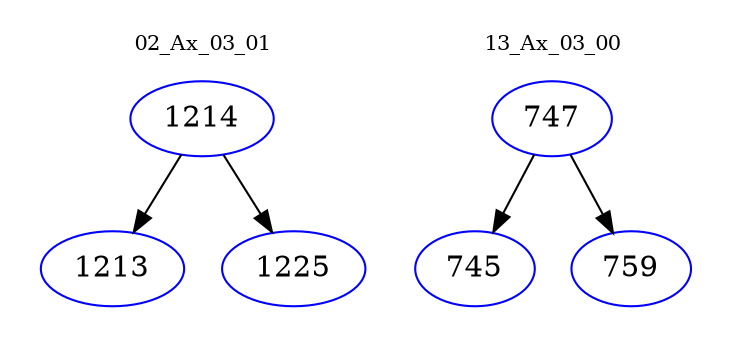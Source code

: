 digraph{
subgraph cluster_0 {
color = white
label = "02_Ax_03_01";
fontsize=10;
T0_1214 [label="1214", color="blue"]
T0_1214 -> T0_1213 [color="black"]
T0_1213 [label="1213", color="blue"]
T0_1214 -> T0_1225 [color="black"]
T0_1225 [label="1225", color="blue"]
}
subgraph cluster_1 {
color = white
label = "13_Ax_03_00";
fontsize=10;
T1_747 [label="747", color="blue"]
T1_747 -> T1_745 [color="black"]
T1_745 [label="745", color="blue"]
T1_747 -> T1_759 [color="black"]
T1_759 [label="759", color="blue"]
}
}
